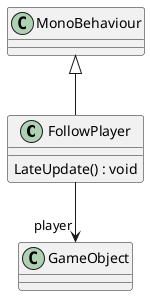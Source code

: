 @startuml
class FollowPlayer {
    LateUpdate() : void
}
MonoBehaviour <|-- FollowPlayer
FollowPlayer --> "player" GameObject
@enduml
